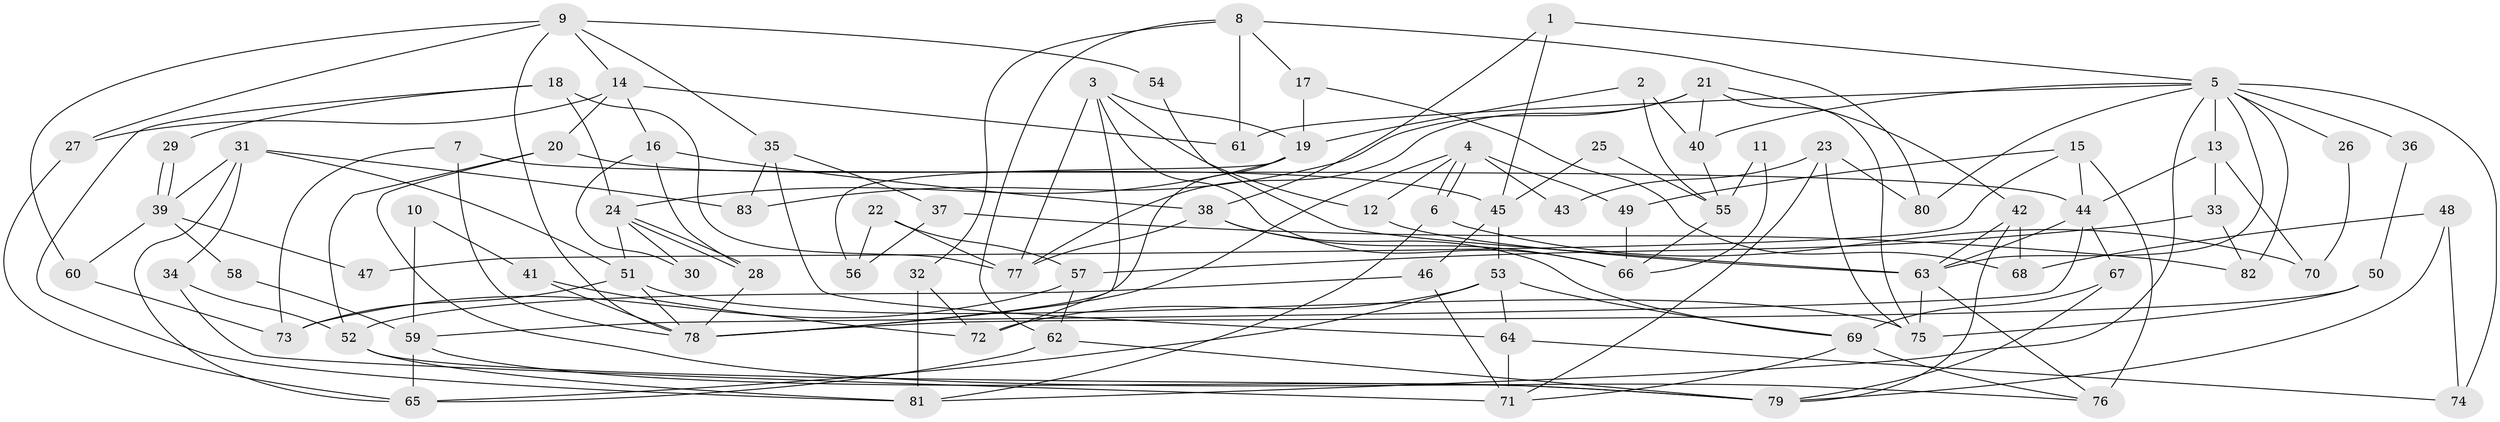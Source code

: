 // Generated by graph-tools (version 1.1) at 2025/35/03/09/25 02:35:53]
// undirected, 83 vertices, 166 edges
graph export_dot {
graph [start="1"]
  node [color=gray90,style=filled];
  1;
  2;
  3;
  4;
  5;
  6;
  7;
  8;
  9;
  10;
  11;
  12;
  13;
  14;
  15;
  16;
  17;
  18;
  19;
  20;
  21;
  22;
  23;
  24;
  25;
  26;
  27;
  28;
  29;
  30;
  31;
  32;
  33;
  34;
  35;
  36;
  37;
  38;
  39;
  40;
  41;
  42;
  43;
  44;
  45;
  46;
  47;
  48;
  49;
  50;
  51;
  52;
  53;
  54;
  55;
  56;
  57;
  58;
  59;
  60;
  61;
  62;
  63;
  64;
  65;
  66;
  67;
  68;
  69;
  70;
  71;
  72;
  73;
  74;
  75;
  76;
  77;
  78;
  79;
  80;
  81;
  82;
  83;
  1 -- 38;
  1 -- 45;
  1 -- 5;
  2 -- 19;
  2 -- 40;
  2 -- 55;
  3 -- 12;
  3 -- 19;
  3 -- 66;
  3 -- 72;
  3 -- 77;
  4 -- 78;
  4 -- 6;
  4 -- 6;
  4 -- 12;
  4 -- 43;
  4 -- 49;
  5 -- 40;
  5 -- 13;
  5 -- 26;
  5 -- 36;
  5 -- 61;
  5 -- 63;
  5 -- 74;
  5 -- 80;
  5 -- 81;
  5 -- 82;
  6 -- 81;
  6 -- 70;
  7 -- 78;
  7 -- 44;
  7 -- 73;
  8 -- 80;
  8 -- 62;
  8 -- 17;
  8 -- 32;
  8 -- 61;
  9 -- 14;
  9 -- 78;
  9 -- 27;
  9 -- 35;
  9 -- 54;
  9 -- 60;
  10 -- 59;
  10 -- 41;
  11 -- 55;
  11 -- 66;
  12 -- 63;
  13 -- 44;
  13 -- 33;
  13 -- 70;
  14 -- 27;
  14 -- 61;
  14 -- 16;
  14 -- 20;
  15 -- 44;
  15 -- 76;
  15 -- 47;
  15 -- 49;
  16 -- 38;
  16 -- 28;
  16 -- 30;
  17 -- 68;
  17 -- 19;
  18 -- 24;
  18 -- 81;
  18 -- 29;
  18 -- 77;
  19 -- 78;
  19 -- 24;
  19 -- 56;
  20 -- 52;
  20 -- 45;
  20 -- 76;
  21 -- 75;
  21 -- 77;
  21 -- 40;
  21 -- 42;
  21 -- 83;
  22 -- 77;
  22 -- 56;
  22 -- 57;
  23 -- 75;
  23 -- 71;
  23 -- 43;
  23 -- 80;
  24 -- 28;
  24 -- 28;
  24 -- 30;
  24 -- 51;
  25 -- 45;
  25 -- 55;
  26 -- 70;
  27 -- 65;
  28 -- 78;
  29 -- 39;
  29 -- 39;
  31 -- 34;
  31 -- 51;
  31 -- 39;
  31 -- 65;
  31 -- 83;
  32 -- 72;
  32 -- 81;
  33 -- 57;
  33 -- 82;
  34 -- 71;
  34 -- 52;
  35 -- 83;
  35 -- 37;
  35 -- 64;
  36 -- 50;
  37 -- 82;
  37 -- 56;
  38 -- 77;
  38 -- 66;
  38 -- 69;
  39 -- 47;
  39 -- 58;
  39 -- 60;
  40 -- 55;
  41 -- 72;
  41 -- 78;
  42 -- 63;
  42 -- 68;
  42 -- 79;
  44 -- 59;
  44 -- 63;
  44 -- 67;
  45 -- 53;
  45 -- 46;
  46 -- 52;
  46 -- 71;
  48 -- 79;
  48 -- 74;
  48 -- 68;
  49 -- 66;
  50 -- 75;
  50 -- 78;
  51 -- 73;
  51 -- 75;
  51 -- 78;
  52 -- 81;
  52 -- 79;
  53 -- 64;
  53 -- 65;
  53 -- 69;
  53 -- 72;
  54 -- 63;
  55 -- 66;
  57 -- 73;
  57 -- 62;
  58 -- 59;
  59 -- 65;
  59 -- 79;
  60 -- 73;
  62 -- 79;
  62 -- 65;
  63 -- 76;
  63 -- 75;
  64 -- 71;
  64 -- 74;
  67 -- 69;
  67 -- 79;
  69 -- 71;
  69 -- 76;
}
